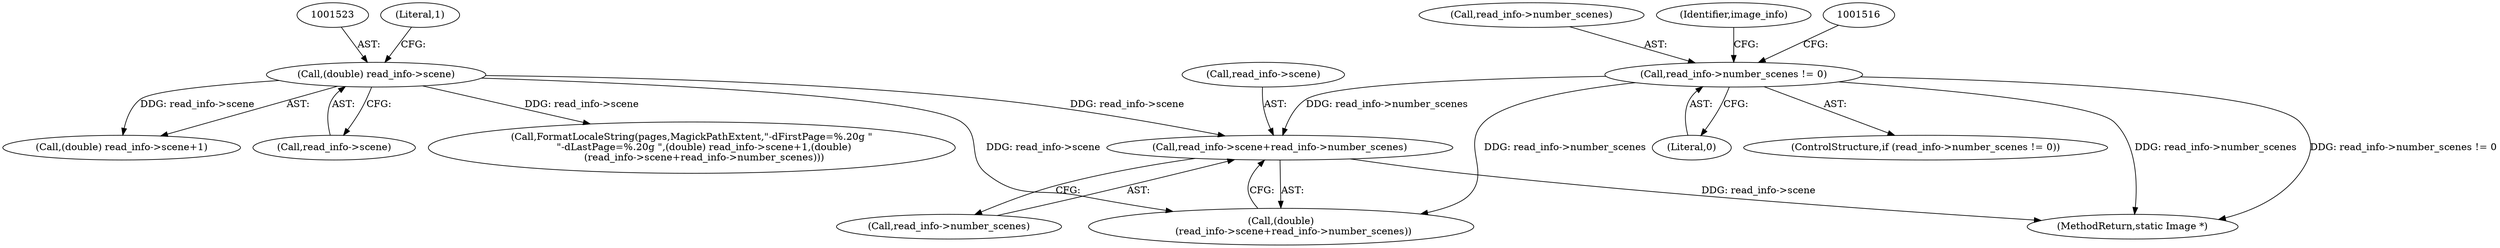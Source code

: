 digraph "0_ImageMagick6_35ccb468ee2dcbe8ce9cf1e2f1957acc27f54c34@API" {
"1001530" [label="(Call,read_info->scene+read_info->number_scenes)"];
"1001522" [label="(Call,(double) read_info->scene)"];
"1001508" [label="(Call,read_info->number_scenes != 0)"];
"1001530" [label="(Call,read_info->scene+read_info->number_scenes)"];
"1001527" [label="(Literal,1)"];
"1001512" [label="(Literal,0)"];
"1001507" [label="(ControlStructure,if (read_info->number_scenes != 0))"];
"1001528" [label="(Call,(double)\n        (read_info->scene+read_info->number_scenes))"];
"1001508" [label="(Call,read_info->number_scenes != 0)"];
"1001521" [label="(Call,(double) read_info->scene+1)"];
"1001517" [label="(Call,FormatLocaleString(pages,MagickPathExtent,\"-dFirstPage=%.20g \"\n        \"-dLastPage=%.20g \",(double) read_info->scene+1,(double)\n        (read_info->scene+read_info->number_scenes)))"];
"1001534" [label="(Call,read_info->number_scenes)"];
"1001509" [label="(Call,read_info->number_scenes)"];
"1001531" [label="(Call,read_info->scene)"];
"1001566" [label="(Identifier,image_info)"];
"1002380" [label="(MethodReturn,static Image *)"];
"1001522" [label="(Call,(double) read_info->scene)"];
"1001524" [label="(Call,read_info->scene)"];
"1001530" -> "1001528"  [label="AST: "];
"1001530" -> "1001534"  [label="CFG: "];
"1001531" -> "1001530"  [label="AST: "];
"1001534" -> "1001530"  [label="AST: "];
"1001528" -> "1001530"  [label="CFG: "];
"1001530" -> "1002380"  [label="DDG: read_info->scene"];
"1001522" -> "1001530"  [label="DDG: read_info->scene"];
"1001508" -> "1001530"  [label="DDG: read_info->number_scenes"];
"1001522" -> "1001521"  [label="AST: "];
"1001522" -> "1001524"  [label="CFG: "];
"1001523" -> "1001522"  [label="AST: "];
"1001524" -> "1001522"  [label="AST: "];
"1001527" -> "1001522"  [label="CFG: "];
"1001522" -> "1001517"  [label="DDG: read_info->scene"];
"1001522" -> "1001521"  [label="DDG: read_info->scene"];
"1001522" -> "1001528"  [label="DDG: read_info->scene"];
"1001508" -> "1001507"  [label="AST: "];
"1001508" -> "1001512"  [label="CFG: "];
"1001509" -> "1001508"  [label="AST: "];
"1001512" -> "1001508"  [label="AST: "];
"1001516" -> "1001508"  [label="CFG: "];
"1001566" -> "1001508"  [label="CFG: "];
"1001508" -> "1002380"  [label="DDG: read_info->number_scenes"];
"1001508" -> "1002380"  [label="DDG: read_info->number_scenes != 0"];
"1001508" -> "1001528"  [label="DDG: read_info->number_scenes"];
}
